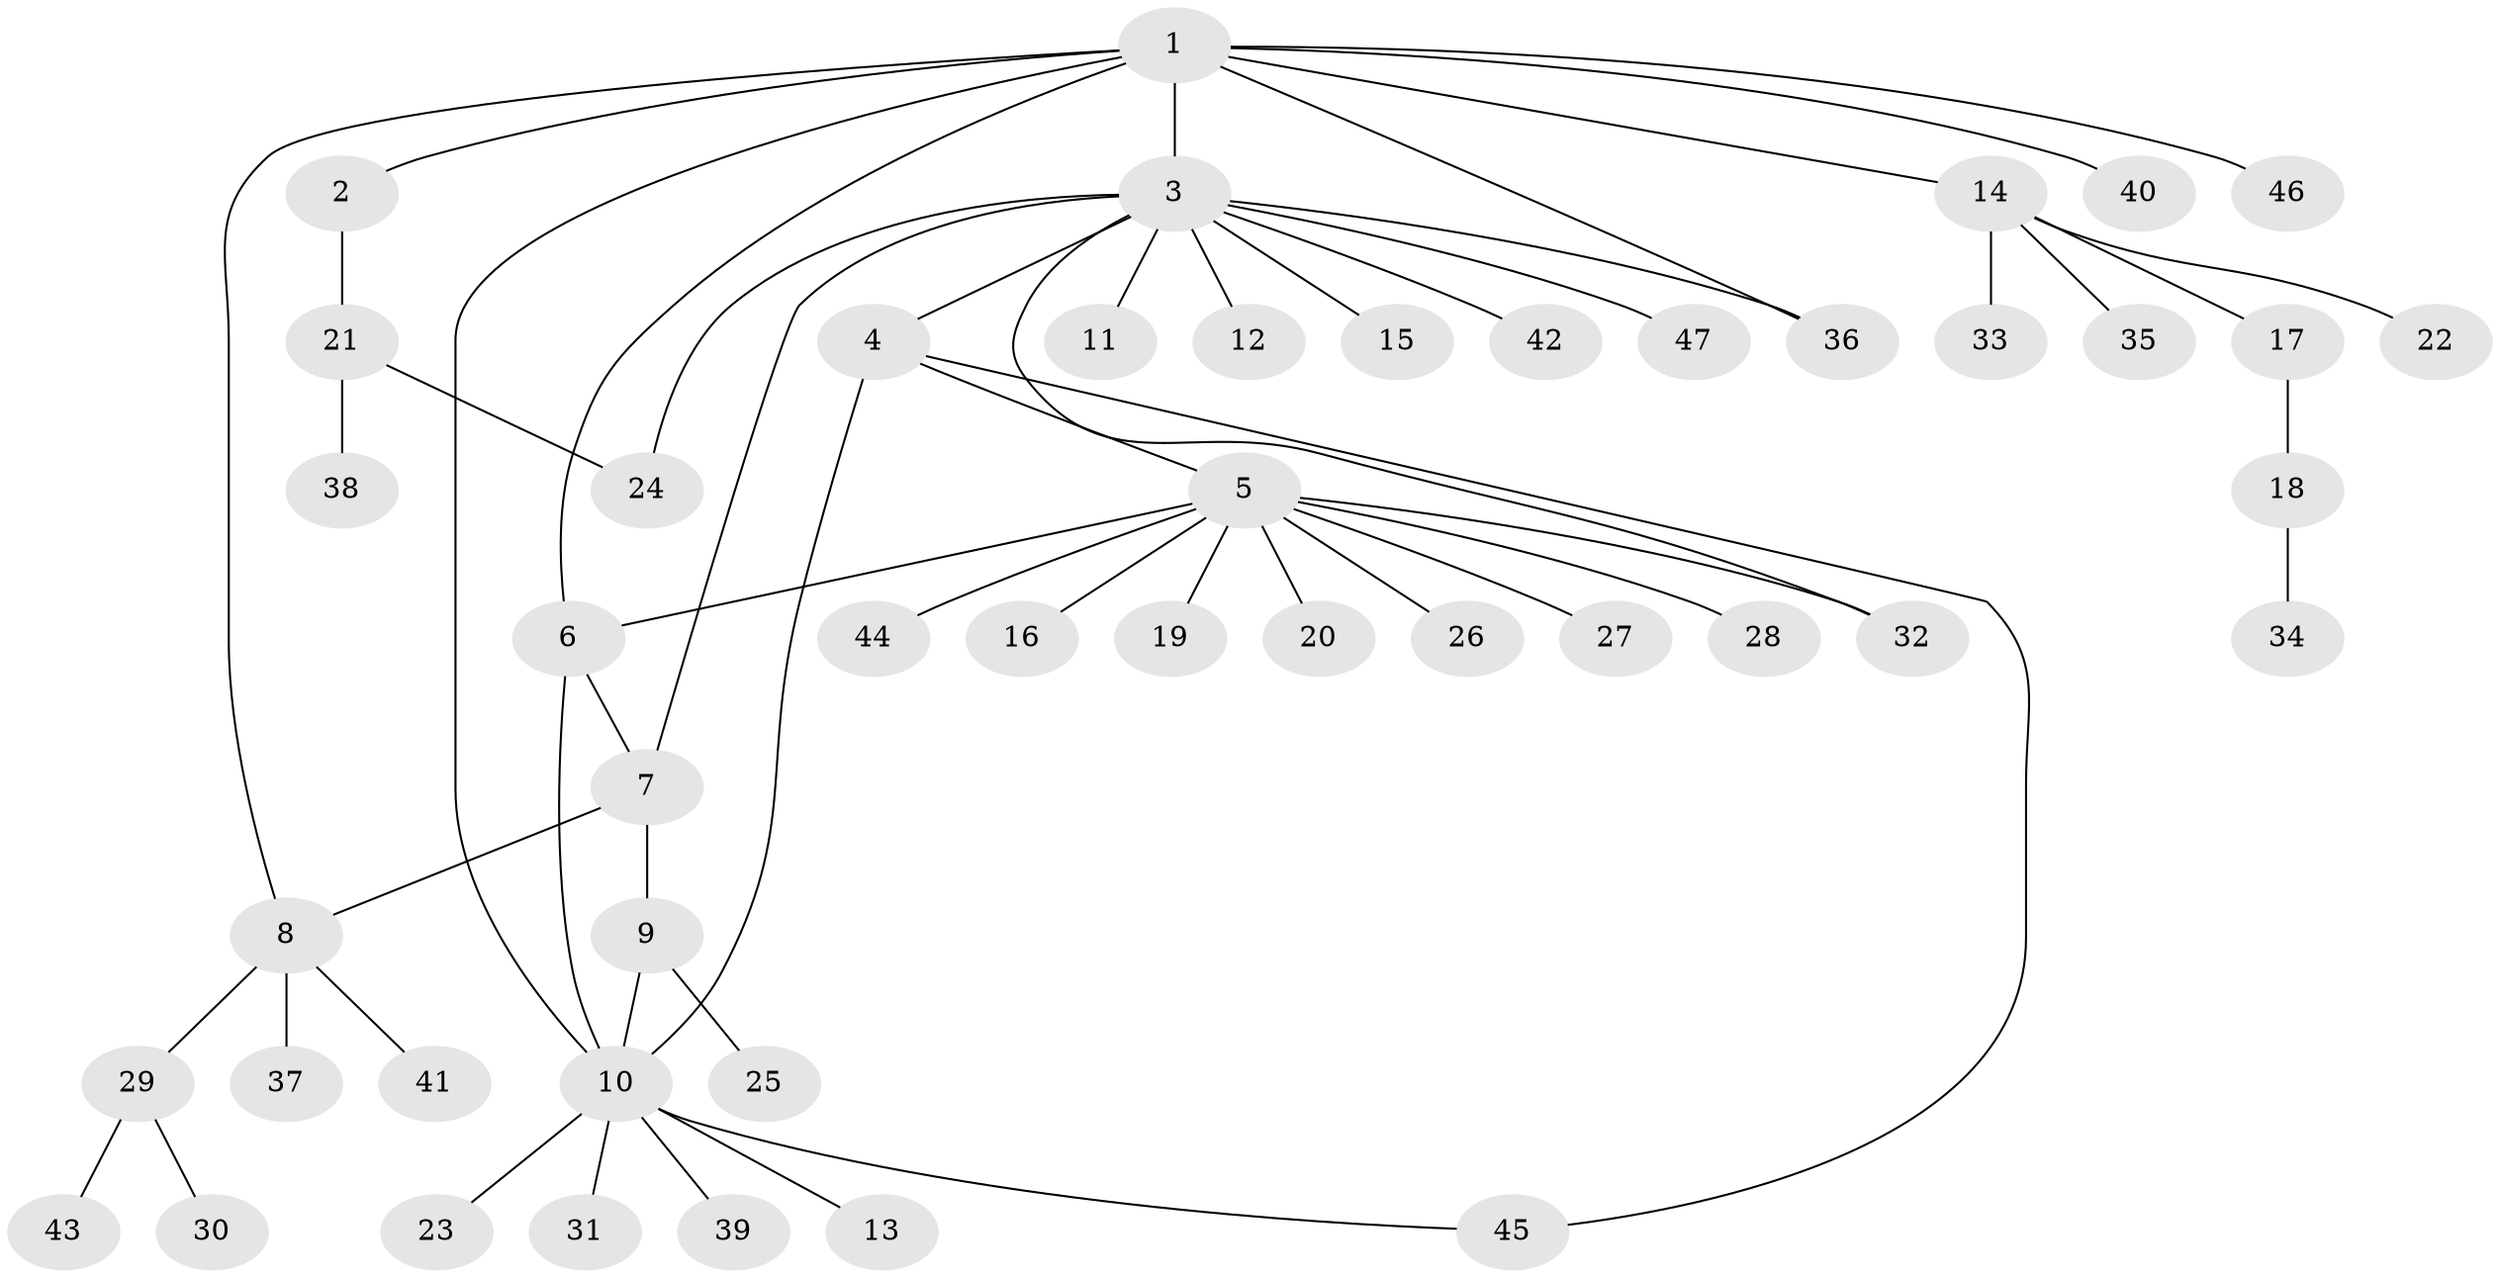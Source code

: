 // Generated by graph-tools (version 1.1) at 2025/02/03/09/25 03:02:43]
// undirected, 47 vertices, 56 edges
graph export_dot {
graph [start="1"]
  node [color=gray90,style=filled];
  1;
  2;
  3;
  4;
  5;
  6;
  7;
  8;
  9;
  10;
  11;
  12;
  13;
  14;
  15;
  16;
  17;
  18;
  19;
  20;
  21;
  22;
  23;
  24;
  25;
  26;
  27;
  28;
  29;
  30;
  31;
  32;
  33;
  34;
  35;
  36;
  37;
  38;
  39;
  40;
  41;
  42;
  43;
  44;
  45;
  46;
  47;
  1 -- 2;
  1 -- 3;
  1 -- 6;
  1 -- 8;
  1 -- 10;
  1 -- 14;
  1 -- 36;
  1 -- 40;
  1 -- 46;
  2 -- 21;
  3 -- 4;
  3 -- 7;
  3 -- 11;
  3 -- 12;
  3 -- 15;
  3 -- 24;
  3 -- 32;
  3 -- 36;
  3 -- 42;
  3 -- 47;
  4 -- 5;
  4 -- 10;
  4 -- 45;
  5 -- 6;
  5 -- 16;
  5 -- 19;
  5 -- 20;
  5 -- 26;
  5 -- 27;
  5 -- 28;
  5 -- 32;
  5 -- 44;
  6 -- 7;
  6 -- 10;
  7 -- 8;
  7 -- 9;
  8 -- 29;
  8 -- 37;
  8 -- 41;
  9 -- 10;
  9 -- 25;
  10 -- 13;
  10 -- 23;
  10 -- 31;
  10 -- 39;
  10 -- 45;
  14 -- 17;
  14 -- 22;
  14 -- 33;
  14 -- 35;
  17 -- 18;
  18 -- 34;
  21 -- 24;
  21 -- 38;
  29 -- 30;
  29 -- 43;
}
